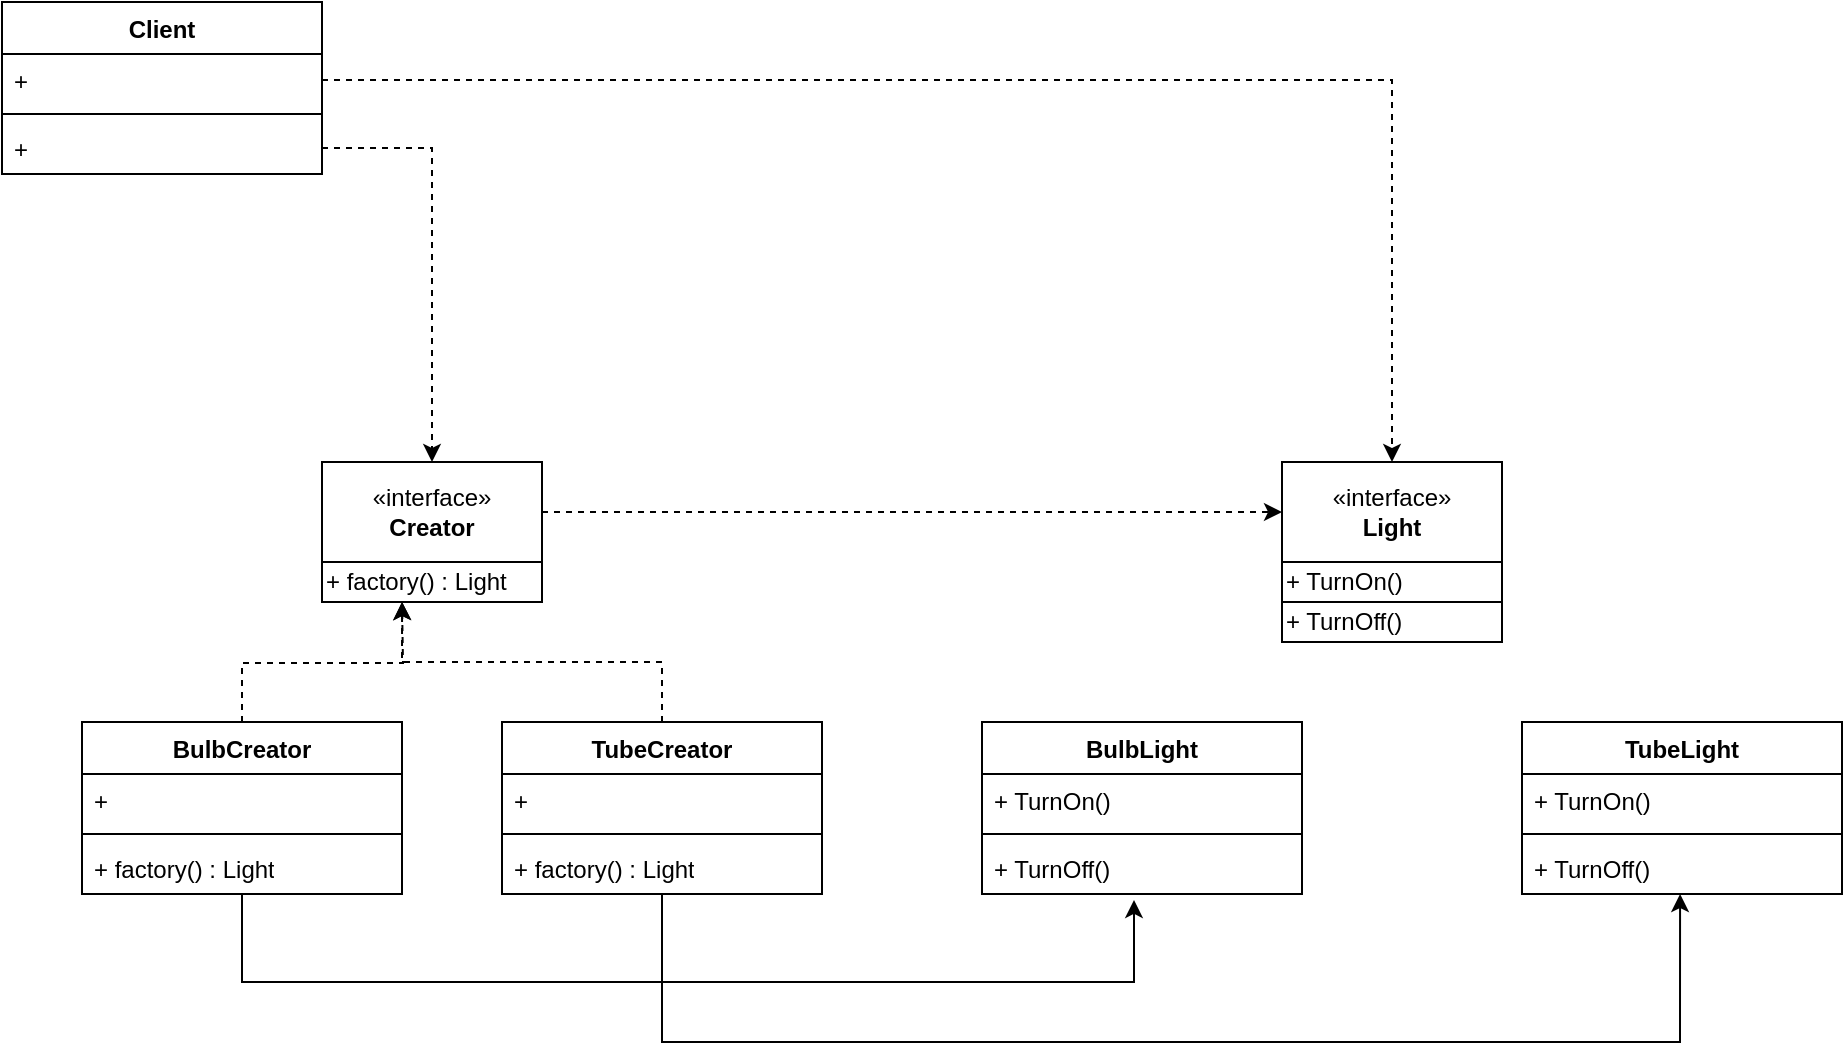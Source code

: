 <mxfile version="24.4.4" type="github">
  <diagram id="C5RBs43oDa-KdzZeNtuy" name="Page-1">
    <mxGraphModel dx="1434" dy="772" grid="1" gridSize="10" guides="1" tooltips="1" connect="1" arrows="1" fold="1" page="1" pageScale="1" pageWidth="827" pageHeight="1169" background="#ffffff" math="0" shadow="0">
      <root>
        <mxCell id="WIyWlLk6GJQsqaUBKTNV-0" />
        <mxCell id="WIyWlLk6GJQsqaUBKTNV-1" parent="WIyWlLk6GJQsqaUBKTNV-0" />
        <mxCell id="ysmbLkRu9PJ4dSDrQ1_o-0" value="Client" style="swimlane;fontStyle=1;align=center;verticalAlign=top;childLayout=stackLayout;horizontal=1;startSize=26;horizontalStack=0;resizeParent=1;resizeParentMax=0;resizeLast=0;collapsible=1;marginBottom=0;whiteSpace=wrap;html=1;" parent="WIyWlLk6GJQsqaUBKTNV-1" vertex="1">
          <mxGeometry x="160" y="80" width="160" height="86" as="geometry" />
        </mxCell>
        <mxCell id="ysmbLkRu9PJ4dSDrQ1_o-1" value="+&amp;nbsp;" style="text;strokeColor=none;fillColor=none;align=left;verticalAlign=top;spacingLeft=4;spacingRight=4;overflow=hidden;rotatable=0;points=[[0,0.5],[1,0.5]];portConstraint=eastwest;whiteSpace=wrap;html=1;" parent="ysmbLkRu9PJ4dSDrQ1_o-0" vertex="1">
          <mxGeometry y="26" width="160" height="26" as="geometry" />
        </mxCell>
        <mxCell id="ysmbLkRu9PJ4dSDrQ1_o-2" value="" style="line;strokeWidth=1;fillColor=none;align=left;verticalAlign=middle;spacingTop=-1;spacingLeft=3;spacingRight=3;rotatable=0;labelPosition=right;points=[];portConstraint=eastwest;strokeColor=inherit;" parent="ysmbLkRu9PJ4dSDrQ1_o-0" vertex="1">
          <mxGeometry y="52" width="160" height="8" as="geometry" />
        </mxCell>
        <mxCell id="ysmbLkRu9PJ4dSDrQ1_o-3" value="+&amp;nbsp;" style="text;strokeColor=none;fillColor=none;align=left;verticalAlign=top;spacingLeft=4;spacingRight=4;overflow=hidden;rotatable=0;points=[[0,0.5],[1,0.5]];portConstraint=eastwest;whiteSpace=wrap;html=1;" parent="ysmbLkRu9PJ4dSDrQ1_o-0" vertex="1">
          <mxGeometry y="60" width="160" height="26" as="geometry" />
        </mxCell>
        <mxCell id="ysmbLkRu9PJ4dSDrQ1_o-9" value="" style="group" parent="WIyWlLk6GJQsqaUBKTNV-1" vertex="1" connectable="0">
          <mxGeometry x="320" y="310" width="110" height="70" as="geometry" />
        </mxCell>
        <object label="«interface»&lt;br&gt;&lt;b&gt;Creator&lt;/b&gt;" a="" id="ysmbLkRu9PJ4dSDrQ1_o-5">
          <mxCell style="html=1;whiteSpace=wrap;" parent="ysmbLkRu9PJ4dSDrQ1_o-9" vertex="1">
            <mxGeometry width="110" height="50" as="geometry" />
          </mxCell>
        </object>
        <mxCell id="ysmbLkRu9PJ4dSDrQ1_o-8" value="+ factory() : Light" style="html=1;whiteSpace=wrap;align=left;" parent="ysmbLkRu9PJ4dSDrQ1_o-9" vertex="1">
          <mxGeometry y="50" width="110" height="20" as="geometry" />
        </mxCell>
        <mxCell id="ysmbLkRu9PJ4dSDrQ1_o-19" style="edgeStyle=orthogonalEdgeStyle;rounded=0;orthogonalLoop=1;jettySize=auto;html=1;exitX=1;exitY=0.5;exitDx=0;exitDy=0;entryX=0.5;entryY=0;entryDx=0;entryDy=0;dashed=1;" parent="WIyWlLk6GJQsqaUBKTNV-1" source="ysmbLkRu9PJ4dSDrQ1_o-1" target="ysmbLkRu9PJ4dSDrQ1_o-13" edge="1">
          <mxGeometry relative="1" as="geometry" />
        </mxCell>
        <mxCell id="ysmbLkRu9PJ4dSDrQ1_o-20" style="edgeStyle=orthogonalEdgeStyle;rounded=0;orthogonalLoop=1;jettySize=auto;html=1;entryX=0.5;entryY=0;entryDx=0;entryDy=0;dashed=1;" parent="WIyWlLk6GJQsqaUBKTNV-1" source="ysmbLkRu9PJ4dSDrQ1_o-3" target="ysmbLkRu9PJ4dSDrQ1_o-5" edge="1">
          <mxGeometry relative="1" as="geometry" />
        </mxCell>
        <mxCell id="ysmbLkRu9PJ4dSDrQ1_o-39" style="edgeStyle=orthogonalEdgeStyle;rounded=0;orthogonalLoop=1;jettySize=auto;html=1;dashed=1;" parent="WIyWlLk6GJQsqaUBKTNV-1" source="ysmbLkRu9PJ4dSDrQ1_o-21" edge="1">
          <mxGeometry relative="1" as="geometry">
            <mxPoint x="360" y="380" as="targetPoint" />
          </mxGeometry>
        </mxCell>
        <mxCell id="ysmbLkRu9PJ4dSDrQ1_o-21" value="BulbCreator" style="swimlane;fontStyle=1;align=center;verticalAlign=top;childLayout=stackLayout;horizontal=1;startSize=26;horizontalStack=0;resizeParent=1;resizeParentMax=0;resizeLast=0;collapsible=1;marginBottom=0;whiteSpace=wrap;html=1;" parent="WIyWlLk6GJQsqaUBKTNV-1" vertex="1">
          <mxGeometry x="200" y="440" width="160" height="86" as="geometry" />
        </mxCell>
        <mxCell id="ysmbLkRu9PJ4dSDrQ1_o-22" value="+" style="text;strokeColor=none;fillColor=none;align=left;verticalAlign=top;spacingLeft=4;spacingRight=4;overflow=hidden;rotatable=0;points=[[0,0.5],[1,0.5]];portConstraint=eastwest;whiteSpace=wrap;html=1;" parent="ysmbLkRu9PJ4dSDrQ1_o-21" vertex="1">
          <mxGeometry y="26" width="160" height="26" as="geometry" />
        </mxCell>
        <mxCell id="ysmbLkRu9PJ4dSDrQ1_o-23" value="" style="line;strokeWidth=1;fillColor=none;align=left;verticalAlign=middle;spacingTop=-1;spacingLeft=3;spacingRight=3;rotatable=0;labelPosition=right;points=[];portConstraint=eastwest;strokeColor=inherit;" parent="ysmbLkRu9PJ4dSDrQ1_o-21" vertex="1">
          <mxGeometry y="52" width="160" height="8" as="geometry" />
        </mxCell>
        <mxCell id="ysmbLkRu9PJ4dSDrQ1_o-24" value="+ factory() : Light" style="text;strokeColor=none;fillColor=none;align=left;verticalAlign=top;spacingLeft=4;spacingRight=4;overflow=hidden;rotatable=0;points=[[0,0.5],[1,0.5]];portConstraint=eastwest;whiteSpace=wrap;html=1;" parent="ysmbLkRu9PJ4dSDrQ1_o-21" vertex="1">
          <mxGeometry y="60" width="160" height="26" as="geometry" />
        </mxCell>
        <mxCell id="ysmbLkRu9PJ4dSDrQ1_o-25" value="" style="group" parent="WIyWlLk6GJQsqaUBKTNV-1" vertex="1" connectable="0">
          <mxGeometry x="800" y="310" width="110" height="90" as="geometry" />
        </mxCell>
        <mxCell id="ysmbLkRu9PJ4dSDrQ1_o-12" value="" style="group" parent="ysmbLkRu9PJ4dSDrQ1_o-25" vertex="1" connectable="0">
          <mxGeometry width="110" height="70" as="geometry" />
        </mxCell>
        <object label="«interface»&lt;br&gt;&lt;b&gt;Light&lt;/b&gt;" a="" id="ysmbLkRu9PJ4dSDrQ1_o-13">
          <mxCell style="html=1;whiteSpace=wrap;" parent="ysmbLkRu9PJ4dSDrQ1_o-12" vertex="1">
            <mxGeometry width="110" height="50" as="geometry" />
          </mxCell>
        </object>
        <mxCell id="ysmbLkRu9PJ4dSDrQ1_o-14" value="+ TurnOn()&amp;nbsp;" style="html=1;whiteSpace=wrap;align=left;" parent="ysmbLkRu9PJ4dSDrQ1_o-12" vertex="1">
          <mxGeometry y="50" width="110" height="20" as="geometry" />
        </mxCell>
        <mxCell id="ysmbLkRu9PJ4dSDrQ1_o-15" value="+ TurnOff()&amp;nbsp;" style="html=1;whiteSpace=wrap;align=left;" parent="ysmbLkRu9PJ4dSDrQ1_o-25" vertex="1">
          <mxGeometry y="70" width="110" height="20" as="geometry" />
        </mxCell>
        <mxCell id="ysmbLkRu9PJ4dSDrQ1_o-26" value="TubeCreator" style="swimlane;fontStyle=1;align=center;verticalAlign=top;childLayout=stackLayout;horizontal=1;startSize=26;horizontalStack=0;resizeParent=1;resizeParentMax=0;resizeLast=0;collapsible=1;marginBottom=0;whiteSpace=wrap;html=1;" parent="WIyWlLk6GJQsqaUBKTNV-1" vertex="1">
          <mxGeometry x="410" y="440" width="160" height="86" as="geometry" />
        </mxCell>
        <mxCell id="ysmbLkRu9PJ4dSDrQ1_o-27" value="+&amp;nbsp;" style="text;strokeColor=none;fillColor=none;align=left;verticalAlign=top;spacingLeft=4;spacingRight=4;overflow=hidden;rotatable=0;points=[[0,0.5],[1,0.5]];portConstraint=eastwest;whiteSpace=wrap;html=1;" parent="ysmbLkRu9PJ4dSDrQ1_o-26" vertex="1">
          <mxGeometry y="26" width="160" height="26" as="geometry" />
        </mxCell>
        <mxCell id="ysmbLkRu9PJ4dSDrQ1_o-28" value="" style="line;strokeWidth=1;fillColor=none;align=left;verticalAlign=middle;spacingTop=-1;spacingLeft=3;spacingRight=3;rotatable=0;labelPosition=right;points=[];portConstraint=eastwest;strokeColor=inherit;" parent="ysmbLkRu9PJ4dSDrQ1_o-26" vertex="1">
          <mxGeometry y="52" width="160" height="8" as="geometry" />
        </mxCell>
        <mxCell id="ysmbLkRu9PJ4dSDrQ1_o-29" value="+ factory() : Light" style="text;strokeColor=none;fillColor=none;align=left;verticalAlign=top;spacingLeft=4;spacingRight=4;overflow=hidden;rotatable=0;points=[[0,0.5],[1,0.5]];portConstraint=eastwest;whiteSpace=wrap;html=1;" parent="ysmbLkRu9PJ4dSDrQ1_o-26" vertex="1">
          <mxGeometry y="60" width="160" height="26" as="geometry" />
        </mxCell>
        <mxCell id="ysmbLkRu9PJ4dSDrQ1_o-30" value="BulbLight" style="swimlane;fontStyle=1;align=center;verticalAlign=top;childLayout=stackLayout;horizontal=1;startSize=26;horizontalStack=0;resizeParent=1;resizeParentMax=0;resizeLast=0;collapsible=1;marginBottom=0;whiteSpace=wrap;html=1;" parent="WIyWlLk6GJQsqaUBKTNV-1" vertex="1">
          <mxGeometry x="650" y="440" width="160" height="86" as="geometry" />
        </mxCell>
        <mxCell id="ysmbLkRu9PJ4dSDrQ1_o-31" value="+ TurnOn()&amp;nbsp;" style="text;strokeColor=none;fillColor=none;align=left;verticalAlign=top;spacingLeft=4;spacingRight=4;overflow=hidden;rotatable=0;points=[[0,0.5],[1,0.5]];portConstraint=eastwest;whiteSpace=wrap;html=1;" parent="ysmbLkRu9PJ4dSDrQ1_o-30" vertex="1">
          <mxGeometry y="26" width="160" height="26" as="geometry" />
        </mxCell>
        <mxCell id="ysmbLkRu9PJ4dSDrQ1_o-32" value="" style="line;strokeWidth=1;fillColor=none;align=left;verticalAlign=middle;spacingTop=-1;spacingLeft=3;spacingRight=3;rotatable=0;labelPosition=right;points=[];portConstraint=eastwest;strokeColor=inherit;" parent="ysmbLkRu9PJ4dSDrQ1_o-30" vertex="1">
          <mxGeometry y="52" width="160" height="8" as="geometry" />
        </mxCell>
        <mxCell id="ysmbLkRu9PJ4dSDrQ1_o-33" value="+ TurnOff()&amp;nbsp;" style="text;strokeColor=none;fillColor=none;align=left;verticalAlign=top;spacingLeft=4;spacingRight=4;overflow=hidden;rotatable=0;points=[[0,0.5],[1,0.5]];portConstraint=eastwest;whiteSpace=wrap;html=1;" parent="ysmbLkRu9PJ4dSDrQ1_o-30" vertex="1">
          <mxGeometry y="60" width="160" height="26" as="geometry" />
        </mxCell>
        <mxCell id="ysmbLkRu9PJ4dSDrQ1_o-34" value="TubeLight" style="swimlane;fontStyle=1;align=center;verticalAlign=top;childLayout=stackLayout;horizontal=1;startSize=26;horizontalStack=0;resizeParent=1;resizeParentMax=0;resizeLast=0;collapsible=1;marginBottom=0;whiteSpace=wrap;html=1;" parent="WIyWlLk6GJQsqaUBKTNV-1" vertex="1">
          <mxGeometry x="920" y="440" width="160" height="86" as="geometry" />
        </mxCell>
        <mxCell id="ysmbLkRu9PJ4dSDrQ1_o-35" value="+ TurnOn()&amp;nbsp;" style="text;strokeColor=none;fillColor=none;align=left;verticalAlign=top;spacingLeft=4;spacingRight=4;overflow=hidden;rotatable=0;points=[[0,0.5],[1,0.5]];portConstraint=eastwest;whiteSpace=wrap;html=1;" parent="ysmbLkRu9PJ4dSDrQ1_o-34" vertex="1">
          <mxGeometry y="26" width="160" height="26" as="geometry" />
        </mxCell>
        <mxCell id="ysmbLkRu9PJ4dSDrQ1_o-36" value="" style="line;strokeWidth=1;fillColor=none;align=left;verticalAlign=middle;spacingTop=-1;spacingLeft=3;spacingRight=3;rotatable=0;labelPosition=right;points=[];portConstraint=eastwest;strokeColor=inherit;" parent="ysmbLkRu9PJ4dSDrQ1_o-34" vertex="1">
          <mxGeometry y="52" width="160" height="8" as="geometry" />
        </mxCell>
        <mxCell id="ysmbLkRu9PJ4dSDrQ1_o-37" value="+ TurnOff()&amp;nbsp;" style="text;strokeColor=none;fillColor=none;align=left;verticalAlign=top;spacingLeft=4;spacingRight=4;overflow=hidden;rotatable=0;points=[[0,0.5],[1,0.5]];portConstraint=eastwest;whiteSpace=wrap;html=1;" parent="ysmbLkRu9PJ4dSDrQ1_o-34" vertex="1">
          <mxGeometry y="60" width="160" height="26" as="geometry" />
        </mxCell>
        <mxCell id="ysmbLkRu9PJ4dSDrQ1_o-38" style="edgeStyle=orthogonalEdgeStyle;rounded=0;orthogonalLoop=1;jettySize=auto;html=1;entryX=0;entryY=0.5;entryDx=0;entryDy=0;dashed=1;" parent="WIyWlLk6GJQsqaUBKTNV-1" source="ysmbLkRu9PJ4dSDrQ1_o-5" target="ysmbLkRu9PJ4dSDrQ1_o-13" edge="1">
          <mxGeometry relative="1" as="geometry" />
        </mxCell>
        <mxCell id="ysmbLkRu9PJ4dSDrQ1_o-41" style="edgeStyle=orthogonalEdgeStyle;rounded=0;orthogonalLoop=1;jettySize=auto;html=1;exitX=0.5;exitY=0;exitDx=0;exitDy=0;entryX=0.364;entryY=1;entryDx=0;entryDy=0;entryPerimeter=0;dashed=1;" parent="WIyWlLk6GJQsqaUBKTNV-1" source="ysmbLkRu9PJ4dSDrQ1_o-26" target="ysmbLkRu9PJ4dSDrQ1_o-8" edge="1">
          <mxGeometry relative="1" as="geometry" />
        </mxCell>
        <mxCell id="vR0FiZ1rlZRbBRZtbHRn-1" style="edgeStyle=orthogonalEdgeStyle;rounded=0;orthogonalLoop=1;jettySize=auto;html=1;entryX=0.475;entryY=1.115;entryDx=0;entryDy=0;entryPerimeter=0;" edge="1" parent="WIyWlLk6GJQsqaUBKTNV-1" source="ysmbLkRu9PJ4dSDrQ1_o-21" target="ysmbLkRu9PJ4dSDrQ1_o-33">
          <mxGeometry relative="1" as="geometry">
            <Array as="points">
              <mxPoint x="280" y="570" />
              <mxPoint x="726" y="570" />
            </Array>
          </mxGeometry>
        </mxCell>
        <mxCell id="vR0FiZ1rlZRbBRZtbHRn-2" style="edgeStyle=orthogonalEdgeStyle;rounded=0;orthogonalLoop=1;jettySize=auto;html=1;entryX=0.494;entryY=1;entryDx=0;entryDy=0;entryPerimeter=0;exitX=0.488;exitY=1;exitDx=0;exitDy=0;exitPerimeter=0;" edge="1" parent="WIyWlLk6GJQsqaUBKTNV-1" source="ysmbLkRu9PJ4dSDrQ1_o-29" target="ysmbLkRu9PJ4dSDrQ1_o-37">
          <mxGeometry relative="1" as="geometry">
            <mxPoint x="560" y="540" as="sourcePoint" />
            <Array as="points">
              <mxPoint x="490" y="526" />
              <mxPoint x="490" y="600" />
              <mxPoint x="999" y="600" />
            </Array>
          </mxGeometry>
        </mxCell>
      </root>
    </mxGraphModel>
  </diagram>
</mxfile>

